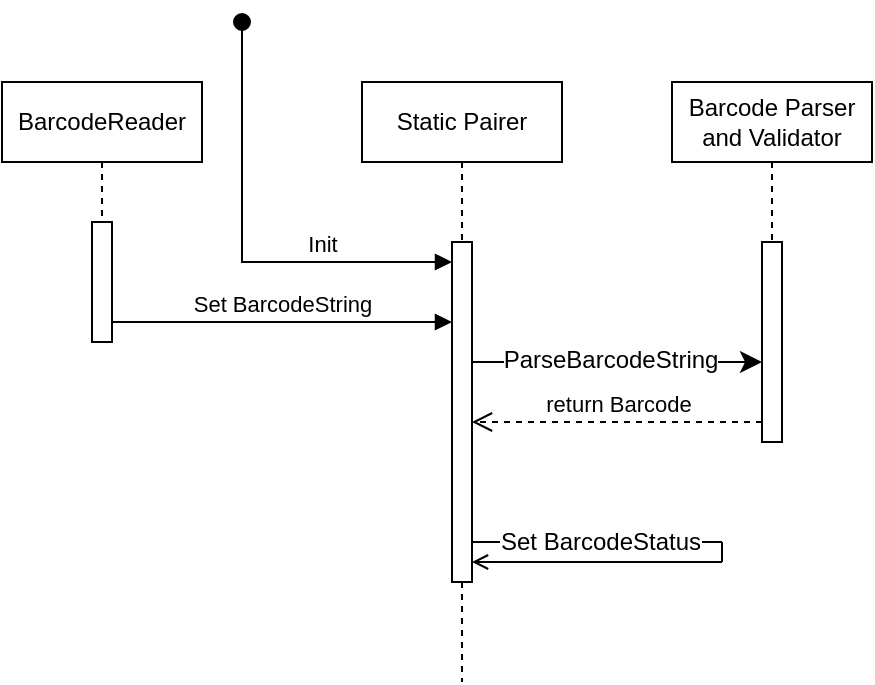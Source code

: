 <mxfile version="23.1.5" type="github">
  <diagram name="Page-1" id="2YBvvXClWsGukQMizWep">
    <mxGraphModel dx="542" dy="278" grid="1" gridSize="10" guides="1" tooltips="1" connect="1" arrows="1" fold="1" page="1" pageScale="1" pageWidth="850" pageHeight="1100" math="0" shadow="0">
      <root>
        <mxCell id="0" />
        <mxCell id="1" parent="0" />
        <mxCell id="aM9ryv3xv72pqoxQDRHE-1" value="BarcodeReader" style="shape=umlLifeline;perimeter=lifelinePerimeter;whiteSpace=wrap;html=1;container=0;dropTarget=0;collapsible=0;recursiveResize=0;outlineConnect=0;portConstraint=eastwest;newEdgeStyle={&quot;edgeStyle&quot;:&quot;elbowEdgeStyle&quot;,&quot;elbow&quot;:&quot;vertical&quot;,&quot;curved&quot;:0,&quot;rounded&quot;:0};" parent="1" vertex="1">
          <mxGeometry x="40" y="40" width="100" height="130" as="geometry" />
        </mxCell>
        <mxCell id="aM9ryv3xv72pqoxQDRHE-2" value="" style="html=1;points=[];perimeter=orthogonalPerimeter;outlineConnect=0;targetShapes=umlLifeline;portConstraint=eastwest;newEdgeStyle={&quot;edgeStyle&quot;:&quot;elbowEdgeStyle&quot;,&quot;elbow&quot;:&quot;vertical&quot;,&quot;curved&quot;:0,&quot;rounded&quot;:0};" parent="aM9ryv3xv72pqoxQDRHE-1" vertex="1">
          <mxGeometry x="45" y="70" width="10" height="60" as="geometry" />
        </mxCell>
        <mxCell id="aM9ryv3xv72pqoxQDRHE-5" value="Static Pairer" style="shape=umlLifeline;perimeter=lifelinePerimeter;whiteSpace=wrap;html=1;container=0;dropTarget=0;collapsible=0;recursiveResize=0;outlineConnect=0;portConstraint=eastwest;newEdgeStyle={&quot;edgeStyle&quot;:&quot;elbowEdgeStyle&quot;,&quot;elbow&quot;:&quot;vertical&quot;,&quot;curved&quot;:0,&quot;rounded&quot;:0};" parent="1" vertex="1">
          <mxGeometry x="220" y="40" width="100" height="300" as="geometry" />
        </mxCell>
        <mxCell id="aM9ryv3xv72pqoxQDRHE-6" value="" style="html=1;points=[];perimeter=orthogonalPerimeter;outlineConnect=0;targetShapes=umlLifeline;portConstraint=eastwest;newEdgeStyle={&quot;edgeStyle&quot;:&quot;elbowEdgeStyle&quot;,&quot;elbow&quot;:&quot;vertical&quot;,&quot;curved&quot;:0,&quot;rounded&quot;:0};" parent="aM9ryv3xv72pqoxQDRHE-5" vertex="1">
          <mxGeometry x="45" y="80" width="10" height="170" as="geometry" />
        </mxCell>
        <mxCell id="aM9ryv3xv72pqoxQDRHE-7" value="Set BarcodeString" style="html=1;verticalAlign=bottom;endArrow=block;edgeStyle=elbowEdgeStyle;elbow=vertical;curved=0;rounded=0;" parent="1" edge="1">
          <mxGeometry relative="1" as="geometry">
            <mxPoint x="95" y="160" as="sourcePoint" />
            <Array as="points">
              <mxPoint x="180" y="160" />
            </Array>
            <mxPoint x="265" y="160" as="targetPoint" />
          </mxGeometry>
        </mxCell>
        <mxCell id="aM9ryv3xv72pqoxQDRHE-3" value="Init" style="html=1;verticalAlign=bottom;startArrow=oval;endArrow=block;startSize=8;edgeStyle=elbowEdgeStyle;elbow=vertical;curved=0;rounded=0;" parent="1" target="aM9ryv3xv72pqoxQDRHE-6" edge="1">
          <mxGeometry x="0.422" relative="1" as="geometry">
            <mxPoint x="160" y="10" as="sourcePoint" />
            <mxPoint x="180" y="80" as="targetPoint" />
            <Array as="points">
              <mxPoint x="220" y="130" />
            </Array>
            <mxPoint as="offset" />
          </mxGeometry>
        </mxCell>
        <mxCell id="McDyzSX9V_Zi_3X4uK30-2" value="" style="edgeStyle=elbowEdgeStyle;curved=0;rounded=0;orthogonalLoop=1;jettySize=auto;html=1;elbow=vertical;fontSize=12;startSize=8;endSize=8;" edge="1" parent="1" target="McDyzSX9V_Zi_3X4uK30-13">
          <mxGeometry relative="1" as="geometry">
            <mxPoint x="275" y="180" as="sourcePoint" />
          </mxGeometry>
        </mxCell>
        <mxCell id="McDyzSX9V_Zi_3X4uK30-7" value="ParseBarcodeString" style="edgeLabel;html=1;align=center;verticalAlign=middle;resizable=0;points=[];fontSize=12;" vertex="1" connectable="0" parent="McDyzSX9V_Zi_3X4uK30-2">
          <mxGeometry x="0.09" y="1" relative="1" as="geometry">
            <mxPoint x="-10" as="offset" />
          </mxGeometry>
        </mxCell>
        <mxCell id="McDyzSX9V_Zi_3X4uK30-8" value="return Barcode" style="html=1;verticalAlign=bottom;endArrow=open;dashed=1;endSize=8;edgeStyle=elbowEdgeStyle;elbow=vertical;curved=0;rounded=0;" edge="1" parent="1" source="McDyzSX9V_Zi_3X4uK30-13" target="aM9ryv3xv72pqoxQDRHE-6">
          <mxGeometry relative="1" as="geometry">
            <mxPoint x="280" y="210" as="targetPoint" />
            <Array as="points">
              <mxPoint x="345" y="210" />
            </Array>
            <mxPoint x="420" y="210" as="sourcePoint" />
          </mxGeometry>
        </mxCell>
        <mxCell id="McDyzSX9V_Zi_3X4uK30-12" value="Barcode Parser and Validator" style="shape=umlLifeline;perimeter=lifelinePerimeter;whiteSpace=wrap;html=1;container=0;dropTarget=0;collapsible=0;recursiveResize=0;outlineConnect=0;portConstraint=eastwest;newEdgeStyle={&quot;edgeStyle&quot;:&quot;elbowEdgeStyle&quot;,&quot;elbow&quot;:&quot;vertical&quot;,&quot;curved&quot;:0,&quot;rounded&quot;:0};" vertex="1" parent="1">
          <mxGeometry x="375" y="40" width="100" height="180" as="geometry" />
        </mxCell>
        <mxCell id="McDyzSX9V_Zi_3X4uK30-13" value="" style="html=1;points=[];perimeter=orthogonalPerimeter;outlineConnect=0;targetShapes=umlLifeline;portConstraint=eastwest;newEdgeStyle={&quot;edgeStyle&quot;:&quot;elbowEdgeStyle&quot;,&quot;elbow&quot;:&quot;vertical&quot;,&quot;curved&quot;:0,&quot;rounded&quot;:0};" vertex="1" parent="McDyzSX9V_Zi_3X4uK30-12">
          <mxGeometry x="45" y="80" width="10" height="100" as="geometry" />
        </mxCell>
        <mxCell id="McDyzSX9V_Zi_3X4uK30-24" value="" style="group" vertex="1" connectable="0" parent="1">
          <mxGeometry x="275" y="270" width="125" height="10" as="geometry" />
        </mxCell>
        <mxCell id="McDyzSX9V_Zi_3X4uK30-19" value="" style="html=1;verticalAlign=bottom;endArrow=open;dashed=0;edgeStyle=elbowEdgeStyle;elbow=vertical;curved=0;rounded=0;" edge="1" parent="McDyzSX9V_Zi_3X4uK30-24">
          <mxGeometry relative="1" as="geometry">
            <mxPoint y="10" as="targetPoint" />
            <Array as="points">
              <mxPoint x="114.83" y="10" />
            </Array>
            <mxPoint x="125" y="10" as="sourcePoint" />
          </mxGeometry>
        </mxCell>
        <mxCell id="McDyzSX9V_Zi_3X4uK30-22" value="" style="endArrow=none;html=1;rounded=0;fontSize=12;startSize=8;endSize=8;" edge="1" parent="McDyzSX9V_Zi_3X4uK30-24">
          <mxGeometry width="50" height="50" relative="1" as="geometry">
            <mxPoint as="sourcePoint" />
            <mxPoint x="125" as="targetPoint" />
          </mxGeometry>
        </mxCell>
        <mxCell id="McDyzSX9V_Zi_3X4uK30-25" value="Set BarcodeStatus" style="edgeLabel;html=1;align=center;verticalAlign=middle;resizable=0;points=[];fontSize=12;" vertex="1" connectable="0" parent="McDyzSX9V_Zi_3X4uK30-22">
          <mxGeometry x="0.344" y="-4" relative="1" as="geometry">
            <mxPoint x="-20" y="-4" as="offset" />
          </mxGeometry>
        </mxCell>
        <mxCell id="McDyzSX9V_Zi_3X4uK30-23" value="" style="endArrow=none;html=1;rounded=0;fontSize=12;startSize=8;endSize=8;" edge="1" parent="McDyzSX9V_Zi_3X4uK30-24">
          <mxGeometry width="50" height="50" relative="1" as="geometry">
            <mxPoint x="125" y="10" as="sourcePoint" />
            <mxPoint x="125" as="targetPoint" />
          </mxGeometry>
        </mxCell>
      </root>
    </mxGraphModel>
  </diagram>
</mxfile>
